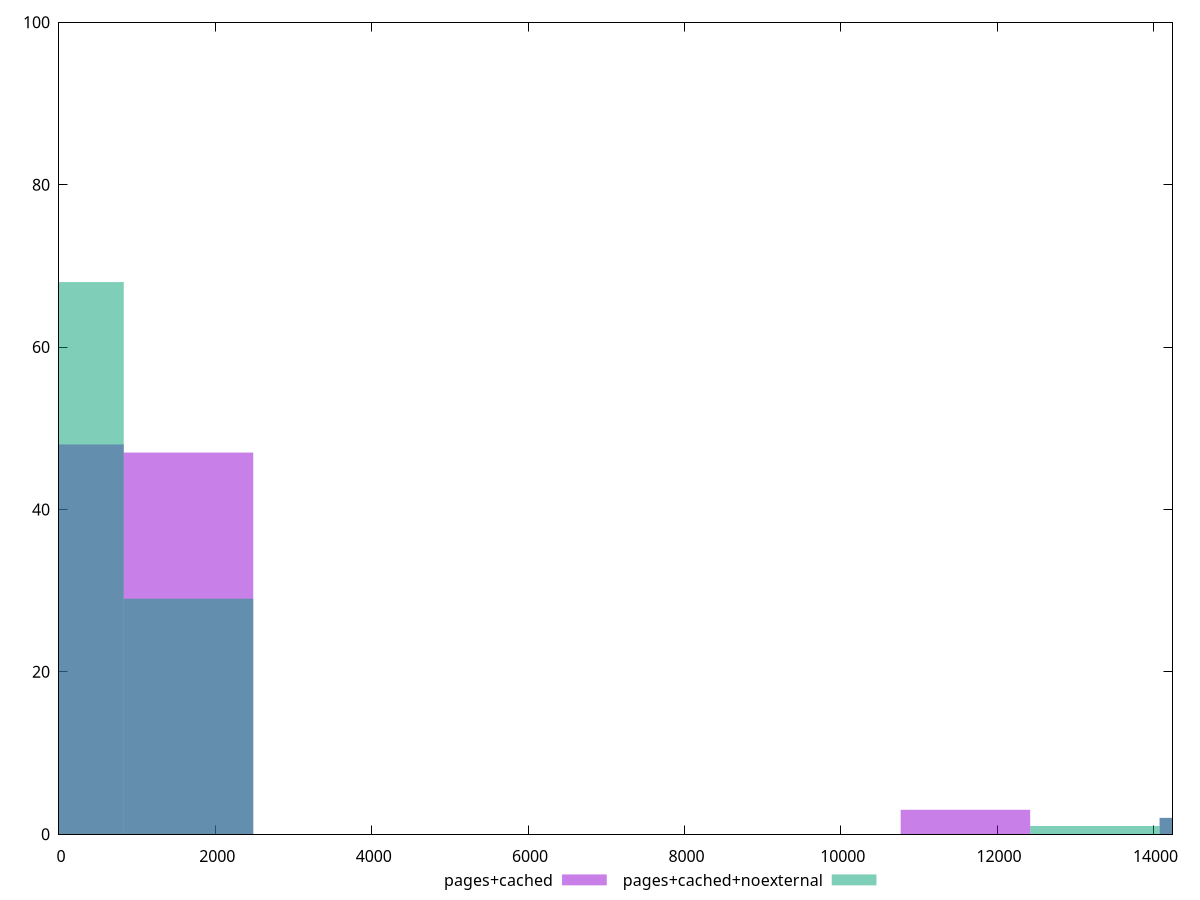 reset

$pagesCached <<EOF
0 48
11595.054847165527 3
14907.927660641391 2
1656.4364067379324 47
EOF

$pagesCachedNoexternal <<EOF
0 68
1656.4364067379324 29
14907.927660641391 2
13251.49125390346 1
EOF

set key outside below
set boxwidth 1656.4364067379324
set xrange [0:14244]
set yrange [0:100]
set trange [0:100]
set style fill transparent solid 0.5 noborder
set terminal svg size 640, 500 enhanced background rgb 'white'
set output "reprap/uses-rel-preload/comparison/histogram/1_vs_2.svg"

plot $pagesCached title "pages+cached" with boxes, \
     $pagesCachedNoexternal title "pages+cached+noexternal" with boxes

reset
